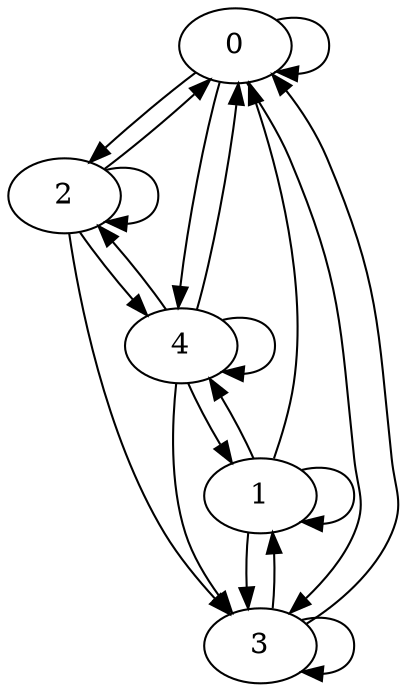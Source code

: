 digraph G{
0->0;
0->2;
0->3;
0->4;
1->0;
1->1;
1->3;
1->4;
2->0;
2->2;
2->3;
2->4;
3->0;
3->1;
3->3;
4->0;
4->1;
4->2;
4->3;
4->4;
}